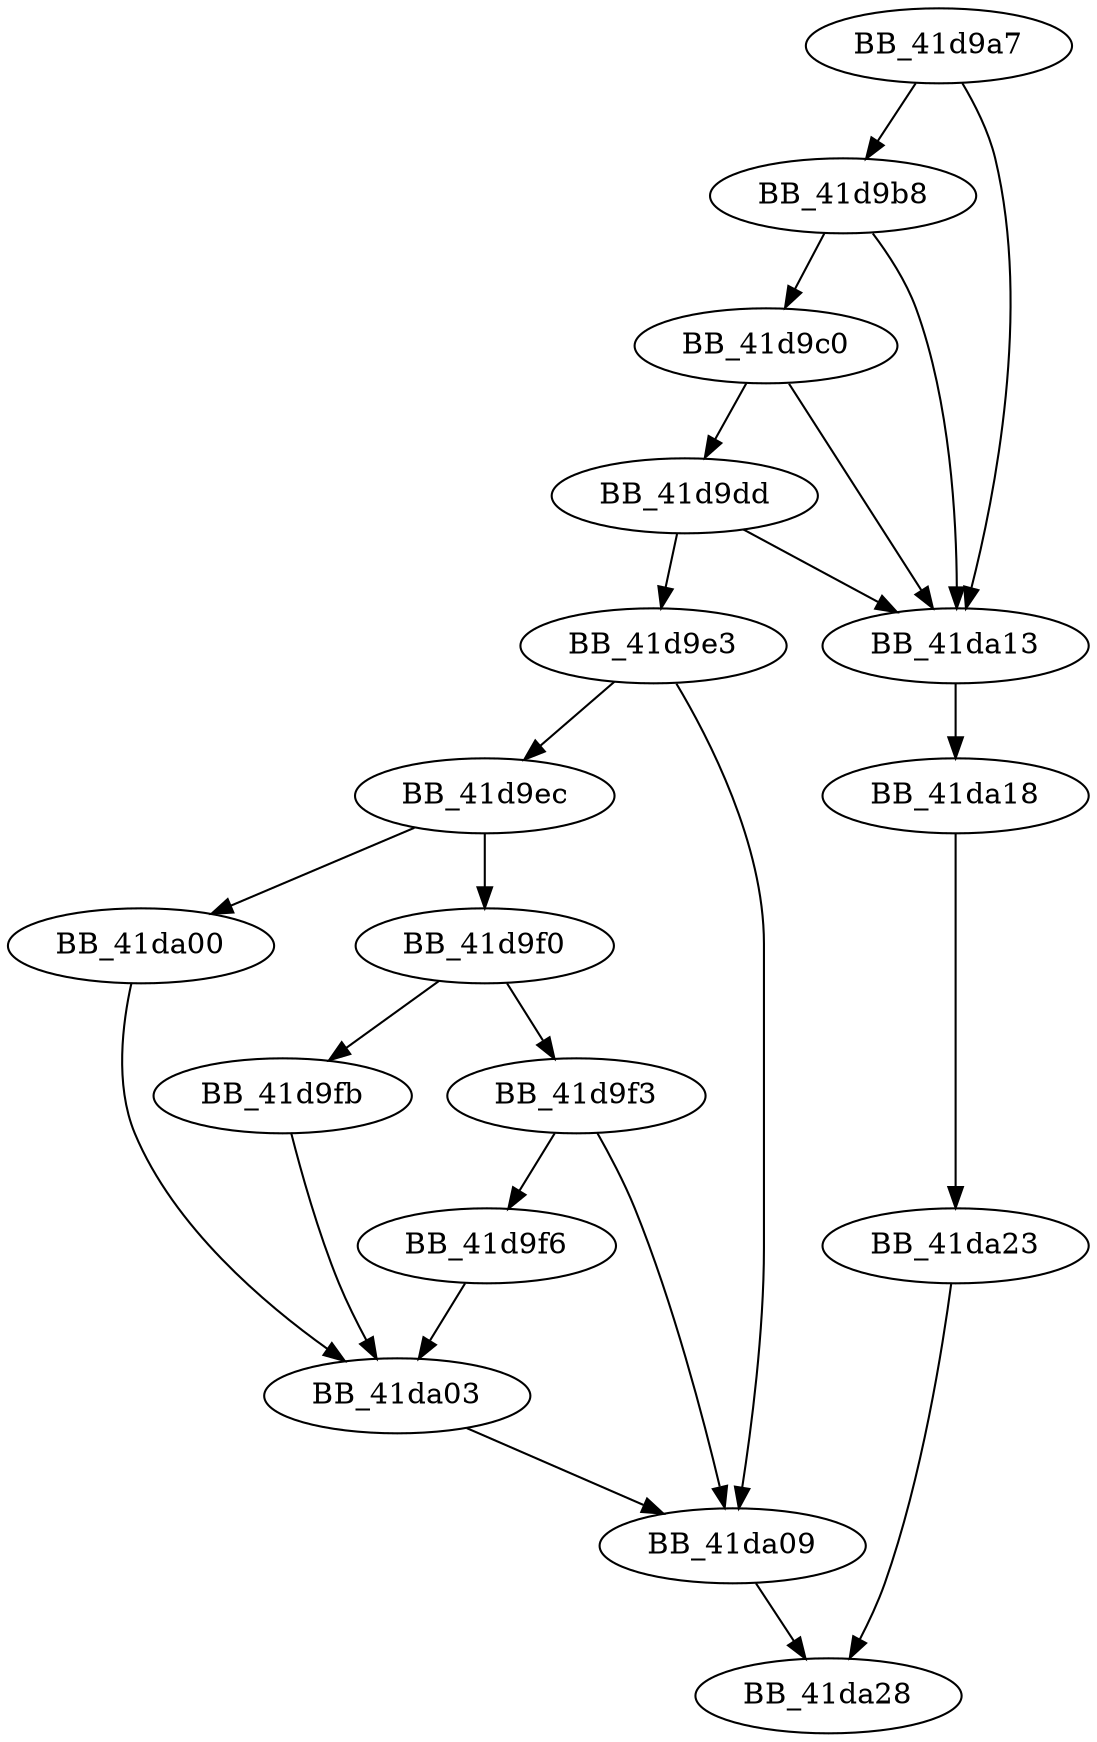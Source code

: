 DiGraph __free_osfhnd{
BB_41d9a7->BB_41d9b8
BB_41d9a7->BB_41da13
BB_41d9b8->BB_41d9c0
BB_41d9b8->BB_41da13
BB_41d9c0->BB_41d9dd
BB_41d9c0->BB_41da13
BB_41d9dd->BB_41d9e3
BB_41d9dd->BB_41da13
BB_41d9e3->BB_41d9ec
BB_41d9e3->BB_41da09
BB_41d9ec->BB_41d9f0
BB_41d9ec->BB_41da00
BB_41d9f0->BB_41d9f3
BB_41d9f0->BB_41d9fb
BB_41d9f3->BB_41d9f6
BB_41d9f3->BB_41da09
BB_41d9f6->BB_41da03
BB_41d9fb->BB_41da03
BB_41da00->BB_41da03
BB_41da03->BB_41da09
BB_41da09->BB_41da28
BB_41da13->BB_41da18
BB_41da18->BB_41da23
BB_41da23->BB_41da28
}
